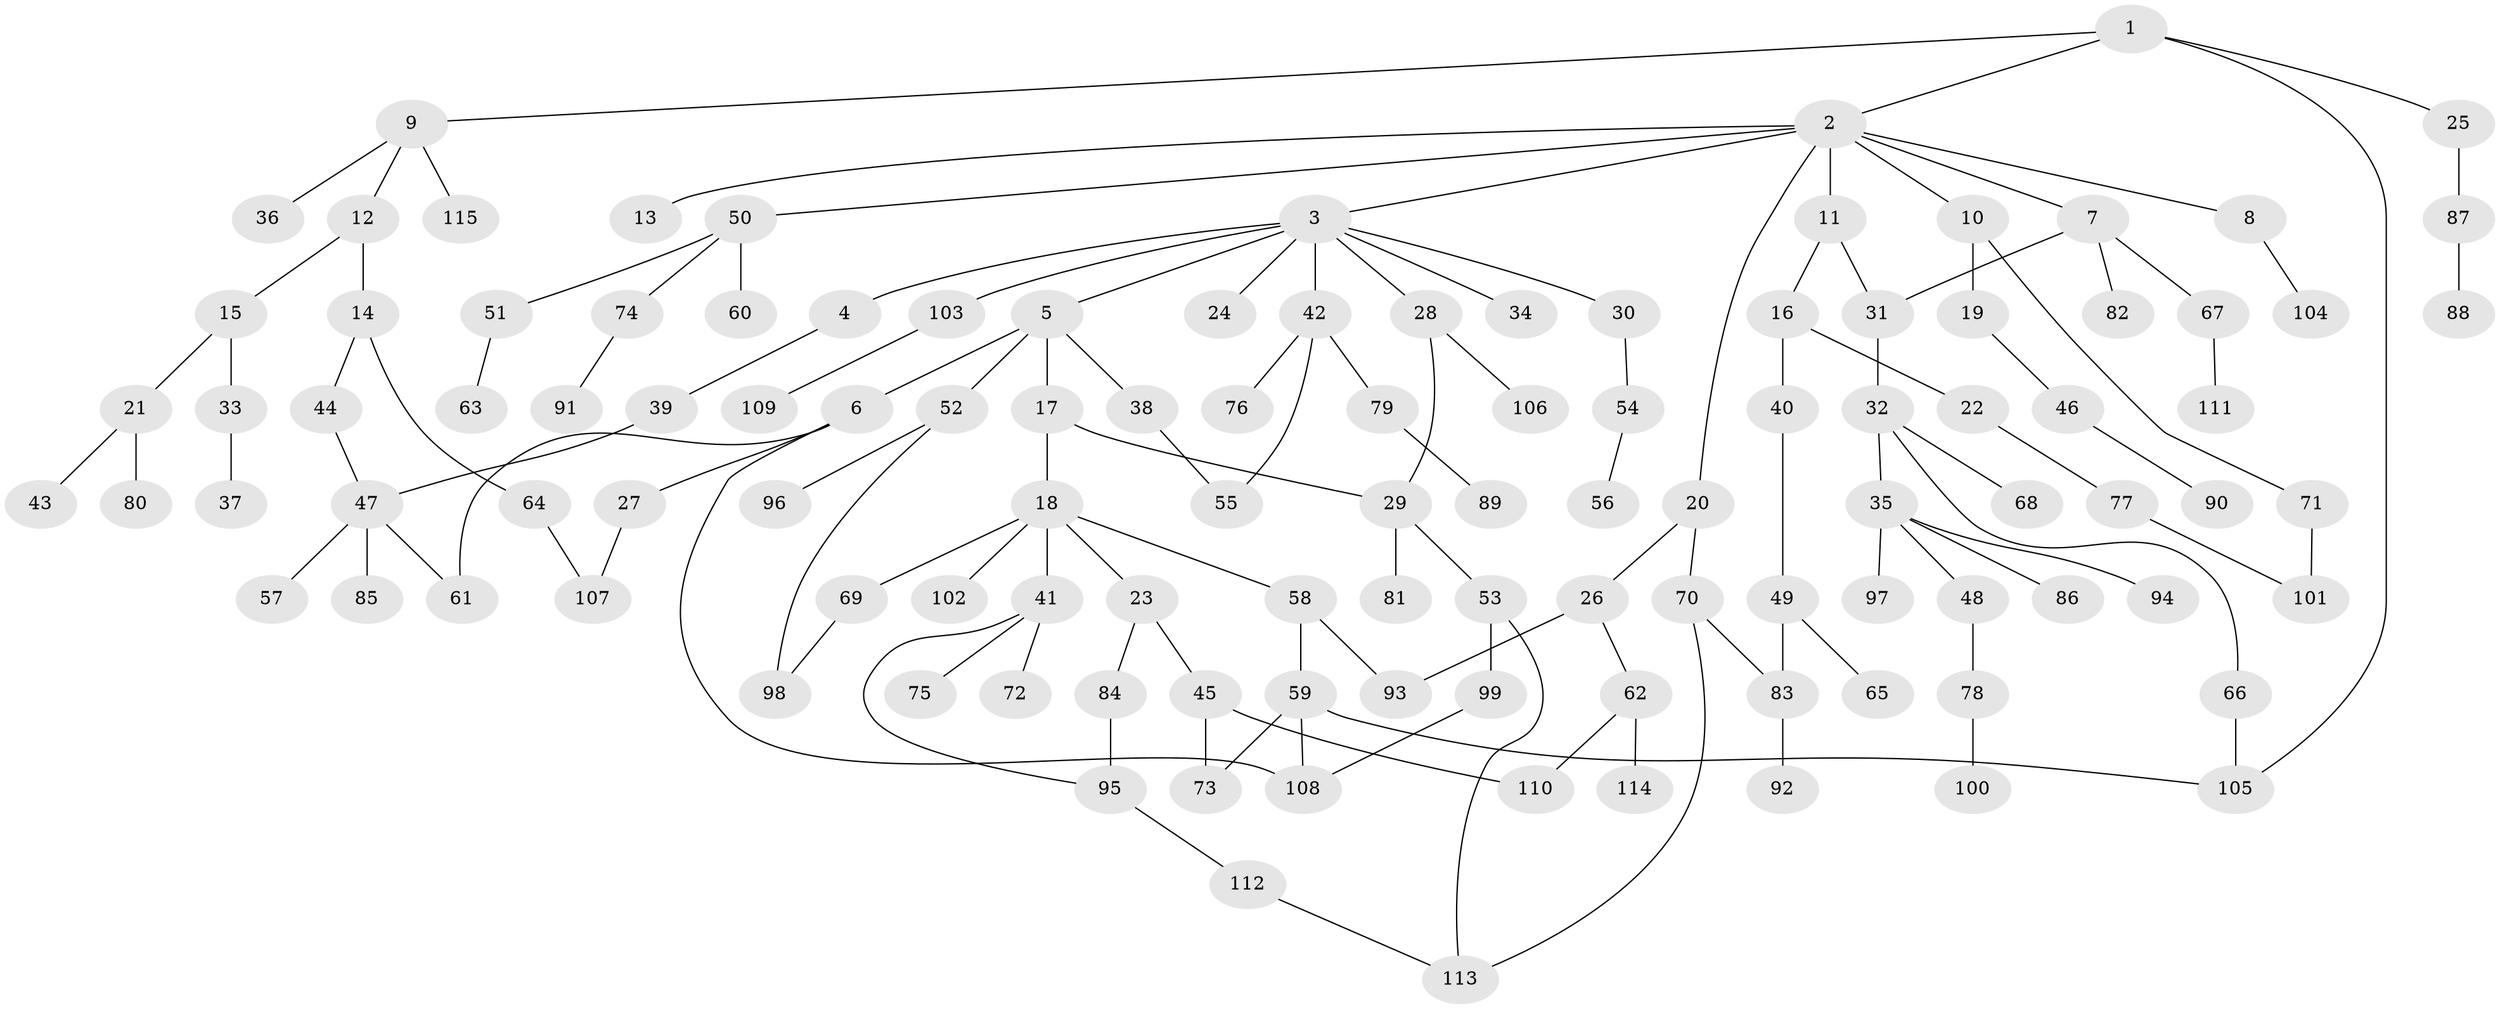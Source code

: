 // coarse degree distribution, {5: 0.05194805194805195, 11: 0.012987012987012988, 9: 0.012987012987012988, 2: 0.24675324675324675, 6: 0.025974025974025976, 4: 0.1038961038961039, 3: 0.16883116883116883, 1: 0.37662337662337664}
// Generated by graph-tools (version 1.1) at 2025/51/02/27/25 19:51:40]
// undirected, 115 vertices, 133 edges
graph export_dot {
graph [start="1"]
  node [color=gray90,style=filled];
  1;
  2;
  3;
  4;
  5;
  6;
  7;
  8;
  9;
  10;
  11;
  12;
  13;
  14;
  15;
  16;
  17;
  18;
  19;
  20;
  21;
  22;
  23;
  24;
  25;
  26;
  27;
  28;
  29;
  30;
  31;
  32;
  33;
  34;
  35;
  36;
  37;
  38;
  39;
  40;
  41;
  42;
  43;
  44;
  45;
  46;
  47;
  48;
  49;
  50;
  51;
  52;
  53;
  54;
  55;
  56;
  57;
  58;
  59;
  60;
  61;
  62;
  63;
  64;
  65;
  66;
  67;
  68;
  69;
  70;
  71;
  72;
  73;
  74;
  75;
  76;
  77;
  78;
  79;
  80;
  81;
  82;
  83;
  84;
  85;
  86;
  87;
  88;
  89;
  90;
  91;
  92;
  93;
  94;
  95;
  96;
  97;
  98;
  99;
  100;
  101;
  102;
  103;
  104;
  105;
  106;
  107;
  108;
  109;
  110;
  111;
  112;
  113;
  114;
  115;
  1 -- 2;
  1 -- 9;
  1 -- 25;
  1 -- 105;
  2 -- 3;
  2 -- 7;
  2 -- 8;
  2 -- 10;
  2 -- 11;
  2 -- 13;
  2 -- 20;
  2 -- 50;
  3 -- 4;
  3 -- 5;
  3 -- 24;
  3 -- 28;
  3 -- 30;
  3 -- 34;
  3 -- 42;
  3 -- 103;
  4 -- 39;
  5 -- 6;
  5 -- 17;
  5 -- 38;
  5 -- 52;
  6 -- 27;
  6 -- 61;
  6 -- 108;
  7 -- 67;
  7 -- 82;
  7 -- 31;
  8 -- 104;
  9 -- 12;
  9 -- 36;
  9 -- 115;
  10 -- 19;
  10 -- 71;
  11 -- 16;
  11 -- 31;
  12 -- 14;
  12 -- 15;
  14 -- 44;
  14 -- 64;
  15 -- 21;
  15 -- 33;
  16 -- 22;
  16 -- 40;
  17 -- 18;
  17 -- 29;
  18 -- 23;
  18 -- 41;
  18 -- 58;
  18 -- 69;
  18 -- 102;
  19 -- 46;
  20 -- 26;
  20 -- 70;
  21 -- 43;
  21 -- 80;
  22 -- 77;
  23 -- 45;
  23 -- 84;
  25 -- 87;
  26 -- 62;
  26 -- 93;
  27 -- 107;
  28 -- 106;
  28 -- 29;
  29 -- 53;
  29 -- 81;
  30 -- 54;
  31 -- 32;
  32 -- 35;
  32 -- 66;
  32 -- 68;
  33 -- 37;
  35 -- 48;
  35 -- 86;
  35 -- 94;
  35 -- 97;
  38 -- 55;
  39 -- 47;
  40 -- 49;
  41 -- 72;
  41 -- 75;
  41 -- 95;
  42 -- 55;
  42 -- 76;
  42 -- 79;
  44 -- 47;
  45 -- 73;
  45 -- 110;
  46 -- 90;
  47 -- 57;
  47 -- 85;
  47 -- 61;
  48 -- 78;
  49 -- 65;
  49 -- 83;
  50 -- 51;
  50 -- 60;
  50 -- 74;
  51 -- 63;
  52 -- 96;
  52 -- 98;
  53 -- 99;
  53 -- 113;
  54 -- 56;
  58 -- 59;
  58 -- 93;
  59 -- 108;
  59 -- 105;
  59 -- 73;
  62 -- 110;
  62 -- 114;
  64 -- 107;
  66 -- 105;
  67 -- 111;
  69 -- 98;
  70 -- 113;
  70 -- 83;
  71 -- 101;
  74 -- 91;
  77 -- 101;
  78 -- 100;
  79 -- 89;
  83 -- 92;
  84 -- 95;
  87 -- 88;
  95 -- 112;
  99 -- 108;
  103 -- 109;
  112 -- 113;
}
